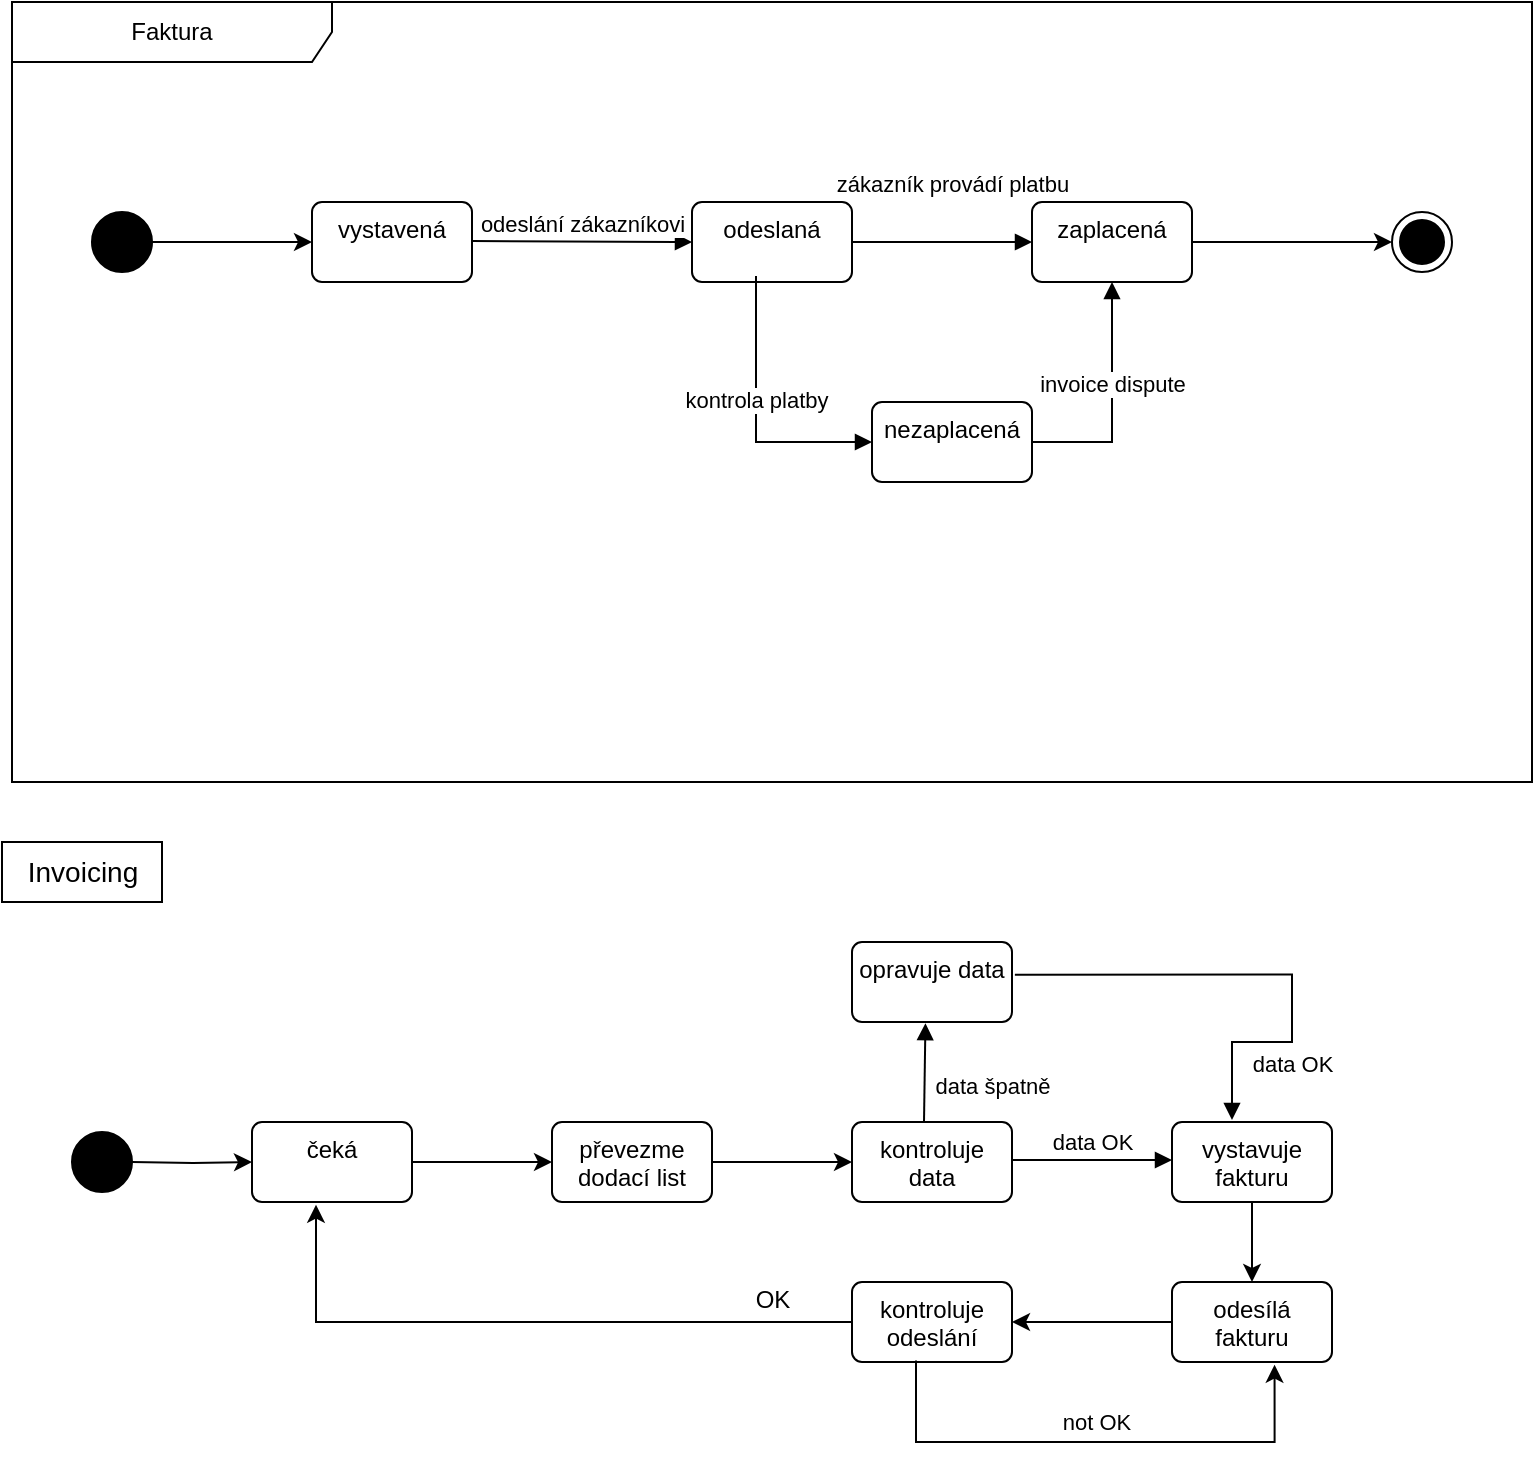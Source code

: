 <mxfile version="25.0.3">
  <diagram name="Stránka-1" id="9XNf9MXfYSv-shgb9xdl">
    <mxGraphModel dx="1434" dy="900" grid="1" gridSize="10" guides="1" tooltips="1" connect="1" arrows="1" fold="1" page="1" pageScale="1" pageWidth="827" pageHeight="1169" math="0" shadow="0">
      <root>
        <mxCell id="0" />
        <mxCell id="1" parent="0" />
        <mxCell id="zUXuhCIh4GD7p0XyRasc-4" value="Faktura" style="shape=umlFrame;whiteSpace=wrap;html=1;pointerEvents=0;recursiveResize=0;container=1;collapsible=0;width=160;" parent="1" vertex="1">
          <mxGeometry x="10" y="50" width="760" height="390" as="geometry" />
        </mxCell>
        <mxCell id="zUXuhCIh4GD7p0XyRasc-7" value="" style="edgeStyle=orthogonalEdgeStyle;rounded=0;orthogonalLoop=1;jettySize=auto;html=1;" parent="zUXuhCIh4GD7p0XyRasc-4" source="zUXuhCIh4GD7p0XyRasc-3" target="zUXuhCIh4GD7p0XyRasc-2" edge="1">
          <mxGeometry relative="1" as="geometry" />
        </mxCell>
        <mxCell id="zUXuhCIh4GD7p0XyRasc-3" value="" style="ellipse;fillColor=strokeColor;html=1;" parent="zUXuhCIh4GD7p0XyRasc-4" vertex="1">
          <mxGeometry x="40" y="105" width="30" height="30" as="geometry" />
        </mxCell>
        <mxCell id="zUXuhCIh4GD7p0XyRasc-2" value="vystavená" style="html=1;align=center;verticalAlign=top;rounded=1;absoluteArcSize=1;arcSize=10;dashed=0;whiteSpace=wrap;" parent="zUXuhCIh4GD7p0XyRasc-4" vertex="1">
          <mxGeometry x="150" y="100" width="80" height="40" as="geometry" />
        </mxCell>
        <mxCell id="zUXuhCIh4GD7p0XyRasc-8" value="odeslaná" style="html=1;align=center;verticalAlign=top;rounded=1;absoluteArcSize=1;arcSize=10;dashed=0;whiteSpace=wrap;" parent="zUXuhCIh4GD7p0XyRasc-4" vertex="1">
          <mxGeometry x="340" y="100" width="80" height="40" as="geometry" />
        </mxCell>
        <mxCell id="zUXuhCIh4GD7p0XyRasc-14" value="" style="edgeStyle=orthogonalEdgeStyle;rounded=0;orthogonalLoop=1;jettySize=auto;html=1;" parent="zUXuhCIh4GD7p0XyRasc-4" source="zUXuhCIh4GD7p0XyRasc-9" target="zUXuhCIh4GD7p0XyRasc-10" edge="1">
          <mxGeometry relative="1" as="geometry" />
        </mxCell>
        <mxCell id="zUXuhCIh4GD7p0XyRasc-9" value="zaplacená" style="html=1;align=center;verticalAlign=top;rounded=1;absoluteArcSize=1;arcSize=10;dashed=0;whiteSpace=wrap;" parent="zUXuhCIh4GD7p0XyRasc-4" vertex="1">
          <mxGeometry x="510" y="100" width="80" height="40" as="geometry" />
        </mxCell>
        <mxCell id="zUXuhCIh4GD7p0XyRasc-10" value="" style="ellipse;html=1;shape=endState;fillColor=strokeColor;" parent="zUXuhCIh4GD7p0XyRasc-4" vertex="1">
          <mxGeometry x="690" y="105" width="30" height="30" as="geometry" />
        </mxCell>
        <mxCell id="zUXuhCIh4GD7p0XyRasc-11" value="nezaplacená" style="html=1;align=center;verticalAlign=top;rounded=1;absoluteArcSize=1;arcSize=10;dashed=0;whiteSpace=wrap;" parent="zUXuhCIh4GD7p0XyRasc-4" vertex="1">
          <mxGeometry x="430" y="200" width="80" height="40" as="geometry" />
        </mxCell>
        <mxCell id="zUXuhCIh4GD7p0XyRasc-21" value="odeslání zákazníkovi" style="html=1;verticalAlign=bottom;endArrow=block;curved=0;rounded=0;entryX=0;entryY=0.5;entryDx=0;entryDy=0;" parent="zUXuhCIh4GD7p0XyRasc-4" target="zUXuhCIh4GD7p0XyRasc-8" edge="1">
          <mxGeometry width="80" relative="1" as="geometry">
            <mxPoint x="230" y="119.5" as="sourcePoint" />
            <mxPoint x="310" y="119.5" as="targetPoint" />
          </mxGeometry>
        </mxCell>
        <mxCell id="zUXuhCIh4GD7p0XyRasc-22" value="zákazník provádí platbu" style="html=1;verticalAlign=bottom;endArrow=block;curved=0;rounded=0;exitX=1;exitY=0.5;exitDx=0;exitDy=0;" parent="zUXuhCIh4GD7p0XyRasc-4" source="zUXuhCIh4GD7p0XyRasc-8" edge="1">
          <mxGeometry x="0.111" y="20" width="80" relative="1" as="geometry">
            <mxPoint x="430" y="120" as="sourcePoint" />
            <mxPoint x="510" y="120" as="targetPoint" />
            <mxPoint as="offset" />
          </mxGeometry>
        </mxCell>
        <mxCell id="zUXuhCIh4GD7p0XyRasc-23" value="kontrola platby" style="html=1;verticalAlign=bottom;endArrow=block;rounded=0;entryX=0;entryY=0.5;entryDx=0;entryDy=0;edgeStyle=orthogonalEdgeStyle;exitX=0.4;exitY=0.925;exitDx=0;exitDy=0;exitPerimeter=0;" parent="zUXuhCIh4GD7p0XyRasc-4" source="zUXuhCIh4GD7p0XyRasc-8" edge="1">
          <mxGeometry width="80" relative="1" as="geometry">
            <mxPoint x="320" y="219.5" as="sourcePoint" />
            <mxPoint x="430" y="220" as="targetPoint" />
            <Array as="points">
              <mxPoint x="372" y="220" />
            </Array>
          </mxGeometry>
        </mxCell>
        <mxCell id="zUXuhCIh4GD7p0XyRasc-26" value="invoice dispute" style="html=1;verticalAlign=bottom;endArrow=block;rounded=0;entryX=0.5;entryY=1;entryDx=0;entryDy=0;edgeStyle=orthogonalEdgeStyle;" parent="1" target="zUXuhCIh4GD7p0XyRasc-9" edge="1">
          <mxGeometry width="80" relative="1" as="geometry">
            <mxPoint x="520" y="270" as="sourcePoint" />
            <mxPoint x="600" y="270" as="targetPoint" />
            <Array as="points">
              <mxPoint x="560" y="270" />
            </Array>
          </mxGeometry>
        </mxCell>
        <mxCell id="zUXuhCIh4GD7p0XyRasc-35" value="" style="edgeStyle=orthogonalEdgeStyle;rounded=0;orthogonalLoop=1;jettySize=auto;html=1;" parent="1" target="zUXuhCIh4GD7p0XyRasc-28" edge="1">
          <mxGeometry relative="1" as="geometry">
            <mxPoint x="70" y="630" as="sourcePoint" />
          </mxGeometry>
        </mxCell>
        <mxCell id="zUXuhCIh4GD7p0XyRasc-36" value="" style="edgeStyle=orthogonalEdgeStyle;rounded=0;orthogonalLoop=1;jettySize=auto;html=1;" parent="1" source="zUXuhCIh4GD7p0XyRasc-28" target="zUXuhCIh4GD7p0XyRasc-29" edge="1">
          <mxGeometry relative="1" as="geometry" />
        </mxCell>
        <mxCell id="zUXuhCIh4GD7p0XyRasc-28" value="čeká" style="html=1;align=center;verticalAlign=top;rounded=1;absoluteArcSize=1;arcSize=10;dashed=0;whiteSpace=wrap;" parent="1" vertex="1">
          <mxGeometry x="130" y="610" width="80" height="40" as="geometry" />
        </mxCell>
        <mxCell id="zUXuhCIh4GD7p0XyRasc-37" value="" style="edgeStyle=orthogonalEdgeStyle;rounded=0;orthogonalLoop=1;jettySize=auto;html=1;" parent="1" source="zUXuhCIh4GD7p0XyRasc-29" target="zUXuhCIh4GD7p0XyRasc-30" edge="1">
          <mxGeometry relative="1" as="geometry" />
        </mxCell>
        <mxCell id="zUXuhCIh4GD7p0XyRasc-29" value="převezme dodací list" style="html=1;align=center;verticalAlign=top;rounded=1;absoluteArcSize=1;arcSize=10;dashed=0;whiteSpace=wrap;" parent="1" vertex="1">
          <mxGeometry x="280" y="610" width="80" height="40" as="geometry" />
        </mxCell>
        <mxCell id="zUXuhCIh4GD7p0XyRasc-30" value="kontroluje data" style="html=1;align=center;verticalAlign=top;rounded=1;absoluteArcSize=1;arcSize=10;dashed=0;whiteSpace=wrap;" parent="1" vertex="1">
          <mxGeometry x="430" y="610" width="80" height="40" as="geometry" />
        </mxCell>
        <mxCell id="zUXuhCIh4GD7p0XyRasc-31" value="opravuje data" style="html=1;align=center;verticalAlign=top;rounded=1;absoluteArcSize=1;arcSize=10;dashed=0;whiteSpace=wrap;" parent="1" vertex="1">
          <mxGeometry x="430" y="520" width="80" height="40" as="geometry" />
        </mxCell>
        <mxCell id="zUXuhCIh4GD7p0XyRasc-43" value="" style="edgeStyle=orthogonalEdgeStyle;rounded=0;orthogonalLoop=1;jettySize=auto;html=1;" parent="1" source="zUXuhCIh4GD7p0XyRasc-32" target="zUXuhCIh4GD7p0XyRasc-33" edge="1">
          <mxGeometry relative="1" as="geometry" />
        </mxCell>
        <mxCell id="zUXuhCIh4GD7p0XyRasc-32" value="vystavuje fakturu" style="html=1;align=center;verticalAlign=top;rounded=1;absoluteArcSize=1;arcSize=10;dashed=0;whiteSpace=wrap;" parent="1" vertex="1">
          <mxGeometry x="590" y="610" width="80" height="40" as="geometry" />
        </mxCell>
        <mxCell id="zUXuhCIh4GD7p0XyRasc-44" value="" style="edgeStyle=orthogonalEdgeStyle;rounded=0;orthogonalLoop=1;jettySize=auto;html=1;" parent="1" source="zUXuhCIh4GD7p0XyRasc-33" target="zUXuhCIh4GD7p0XyRasc-34" edge="1">
          <mxGeometry relative="1" as="geometry" />
        </mxCell>
        <mxCell id="zUXuhCIh4GD7p0XyRasc-33" value="odesílá fakturu" style="html=1;align=center;verticalAlign=top;rounded=1;absoluteArcSize=1;arcSize=10;dashed=0;whiteSpace=wrap;" parent="1" vertex="1">
          <mxGeometry x="590" y="690" width="80" height="40" as="geometry" />
        </mxCell>
        <mxCell id="zUXuhCIh4GD7p0XyRasc-34" value="kontroluje odeslání" style="html=1;align=center;verticalAlign=top;rounded=1;absoluteArcSize=1;arcSize=10;dashed=0;whiteSpace=wrap;" parent="1" vertex="1">
          <mxGeometry x="430" y="690" width="80" height="40" as="geometry" />
        </mxCell>
        <mxCell id="zUXuhCIh4GD7p0XyRasc-39" value="data špatně" style="html=1;verticalAlign=bottom;endArrow=block;curved=0;rounded=0;exitX=0.425;exitY=0;exitDx=0;exitDy=0;exitPerimeter=0;entryX=0.459;entryY=1.015;entryDx=0;entryDy=0;entryPerimeter=0;" parent="1" target="zUXuhCIh4GD7p0XyRasc-31" edge="1">
          <mxGeometry x="-0.612" y="-34" width="80" relative="1" as="geometry">
            <mxPoint x="466" y="610" as="sourcePoint" />
            <mxPoint x="460" y="560" as="targetPoint" />
            <mxPoint as="offset" />
          </mxGeometry>
        </mxCell>
        <mxCell id="zUXuhCIh4GD7p0XyRasc-41" value="data OK" style="html=1;verticalAlign=bottom;endArrow=none;rounded=0;exitX=0.425;exitY=0;exitDx=0;exitDy=0;exitPerimeter=0;entryX=1.018;entryY=0.408;entryDx=0;entryDy=0;entryPerimeter=0;edgeStyle=orthogonalEdgeStyle;startArrow=block;startFill=1;endFill=0;" parent="1" target="zUXuhCIh4GD7p0XyRasc-31" edge="1">
          <mxGeometry x="-0.428" y="-20" width="80" relative="1" as="geometry">
            <mxPoint x="620" y="609" as="sourcePoint" />
            <mxPoint x="621" y="560" as="targetPoint" />
            <mxPoint x="-20" y="20" as="offset" />
            <Array as="points">
              <mxPoint x="620" y="570" />
              <mxPoint x="650" y="570" />
              <mxPoint x="650" y="536" />
            </Array>
          </mxGeometry>
        </mxCell>
        <mxCell id="zUXuhCIh4GD7p0XyRasc-42" value="data OK" style="html=1;verticalAlign=bottom;endArrow=block;curved=0;rounded=0;" parent="1" edge="1">
          <mxGeometry width="80" relative="1" as="geometry">
            <mxPoint x="510" y="629" as="sourcePoint" />
            <mxPoint x="590" y="629" as="targetPoint" />
          </mxGeometry>
        </mxCell>
        <mxCell id="zUXuhCIh4GD7p0XyRasc-46" value="" style="edgeStyle=orthogonalEdgeStyle;rounded=0;orthogonalLoop=1;jettySize=auto;html=1;exitX=0;exitY=0.5;exitDx=0;exitDy=0;entryX=0.4;entryY=1.034;entryDx=0;entryDy=0;entryPerimeter=0;" parent="1" source="zUXuhCIh4GD7p0XyRasc-34" target="zUXuhCIh4GD7p0XyRasc-28" edge="1">
          <mxGeometry relative="1" as="geometry">
            <mxPoint x="240" y="709.66" as="sourcePoint" />
            <mxPoint x="310" y="709.66" as="targetPoint" />
          </mxGeometry>
        </mxCell>
        <mxCell id="zUXuhCIh4GD7p0XyRasc-47" value="OK" style="text;html=1;align=center;verticalAlign=middle;resizable=0;points=[];autosize=1;strokeColor=none;fillColor=none;" parent="1" vertex="1">
          <mxGeometry x="370" y="684" width="40" height="30" as="geometry" />
        </mxCell>
        <mxCell id="zUXuhCIh4GD7p0XyRasc-48" value="" style="edgeStyle=orthogonalEdgeStyle;rounded=0;orthogonalLoop=1;jettySize=auto;html=1;exitX=0.4;exitY=0.982;exitDx=0;exitDy=0;exitPerimeter=0;entryX=0.641;entryY=1.034;entryDx=0;entryDy=0;entryPerimeter=0;" parent="1" source="zUXuhCIh4GD7p0XyRasc-34" target="zUXuhCIh4GD7p0XyRasc-33" edge="1">
          <mxGeometry relative="1" as="geometry">
            <mxPoint x="520" y="780" as="sourcePoint" />
            <mxPoint x="650" y="800" as="targetPoint" />
            <Array as="points">
              <mxPoint x="462" y="770" />
              <mxPoint x="641" y="770" />
            </Array>
          </mxGeometry>
        </mxCell>
        <mxCell id="zUXuhCIh4GD7p0XyRasc-49" value="not OK" style="edgeLabel;html=1;align=center;verticalAlign=middle;resizable=0;points=[];" parent="zUXuhCIh4GD7p0XyRasc-48" vertex="1" connectable="0">
          <mxGeometry x="0.008" y="1" relative="1" as="geometry">
            <mxPoint y="-9" as="offset" />
          </mxGeometry>
        </mxCell>
        <mxCell id="zUXuhCIh4GD7p0XyRasc-53" value="Invoicing" style="text;html=1;align=center;verticalAlign=middle;resizable=0;points=[];autosize=1;strokeColor=default;fillColor=none;strokeWidth=1;fontSize=14;" parent="1" vertex="1">
          <mxGeometry x="5" y="470" width="80" height="30" as="geometry" />
        </mxCell>
        <mxCell id="OzUPl-nmr1flvebXIaUX-1" value="" style="ellipse;fillColor=strokeColor;html=1;" vertex="1" parent="1">
          <mxGeometry x="40" y="615" width="30" height="30" as="geometry" />
        </mxCell>
      </root>
    </mxGraphModel>
  </diagram>
</mxfile>
